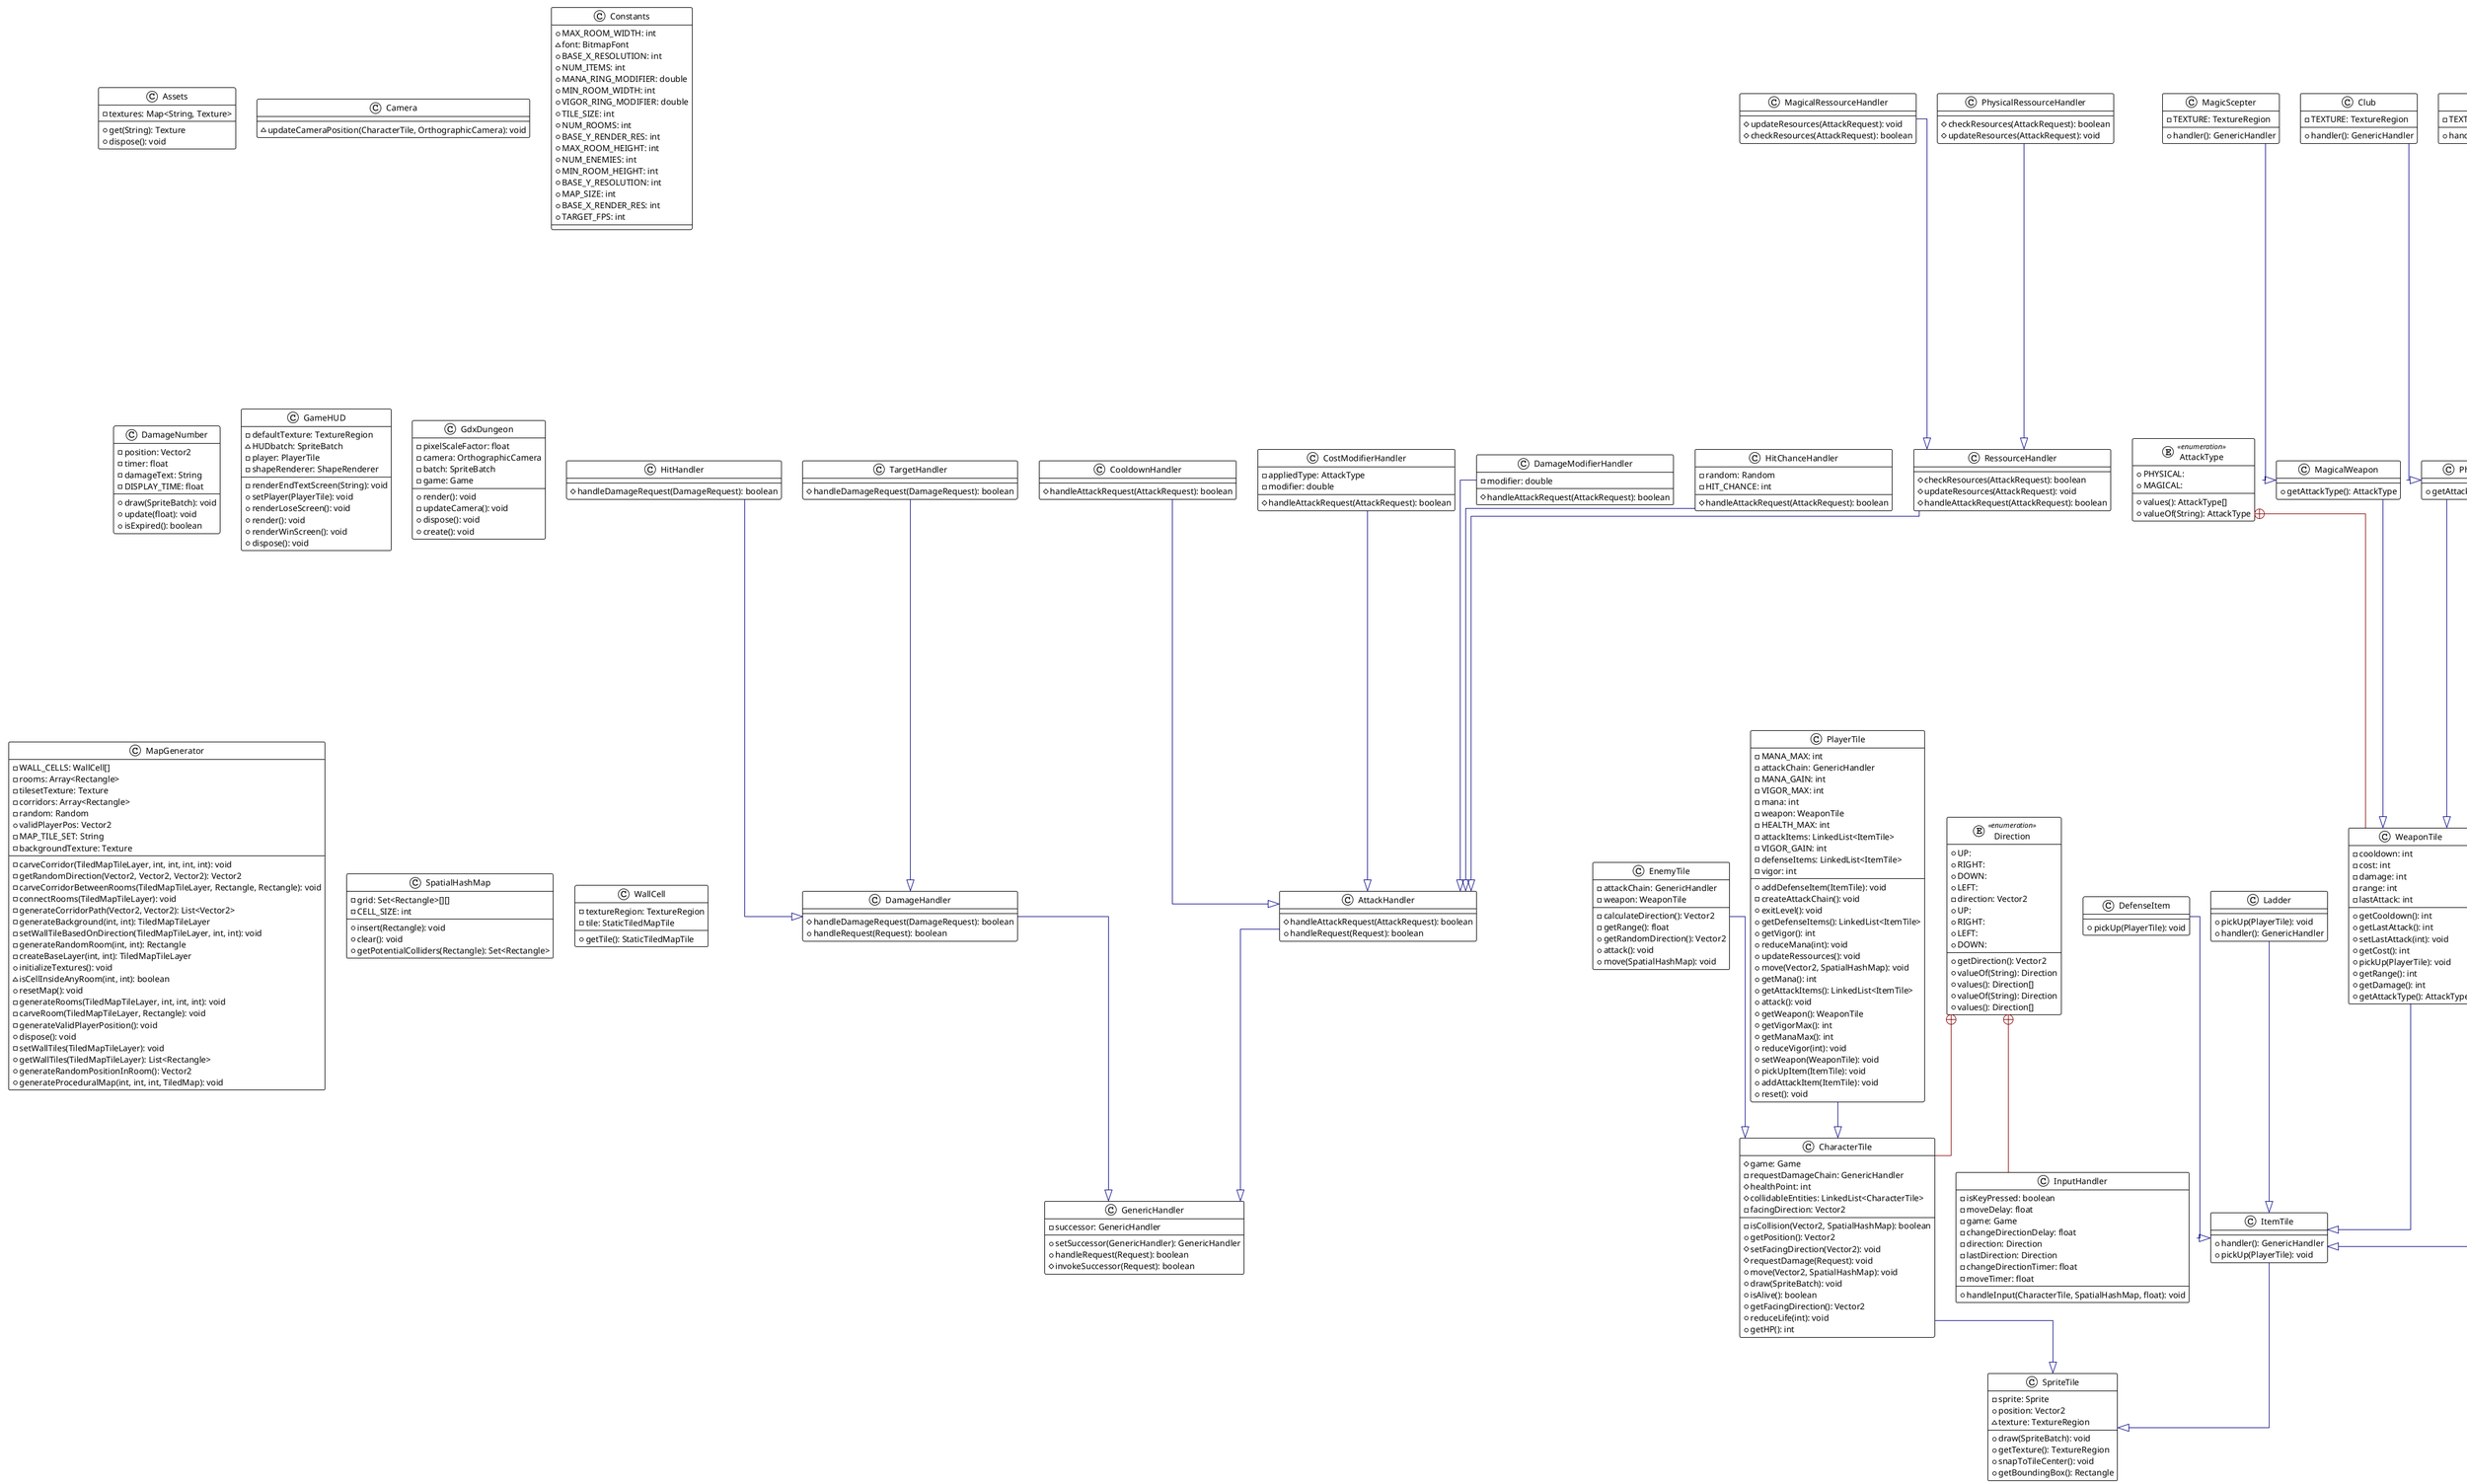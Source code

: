 @startuml

!theme plain
top to bottom direction
skinparam linetype ortho

class Assets {
  - textures: Map<String, Texture>
  + get(String): Texture
  + dispose(): void
}
class AttackHandler {
  # handleAttackRequest(AttackRequest): boolean
  + handleRequest(Request): boolean
}
class AttackItem {
  + pickUp(PlayerTile): void
}
class AttackRequest {
  - weaponDamage: int
  - weaponLastAttack: long
  - attackType: AttackType
  - weaponCooldown: int
  - player: PlayerTile
  - weaponCost: int
  - timeAttack: int
  + getWeaponDamage(): int
  + getWeaponLastAttack(): long
  + modifyWeaponCost(double): void
  + modifyWeaponDamage(double): void
  + getTimeAttack(): int
  + getPlayer(): PlayerTile
  + getWeaponCooldown(): int
  + getAttackType(): AttackType
  + getWeaponCost(): int
}
enum AttackType << enumeration >> {
  + PHYSICAL: 
  + MAGICAL: 
  + values(): AttackType[]
  + valueOf(String): AttackType
}
class Camera {
  ~ updateCameraPosition(CharacterTile, OrthographicCamera): void
}
class CharacterTile {
  # game: Game
  - requestDamageChain: GenericHandler
  # healthPoint: int
  # collidableEntities: LinkedList<CharacterTile>
  - facingDirection: Vector2
  - isCollision(Vector2, SpatialHashMap): boolean
  + getPosition(): Vector2
  # setFacingDirection(Vector2): void
  # requestDamage(Request): void
  + move(Vector2, SpatialHashMap): void
  + draw(SpriteBatch): void
  + isAlive(): boolean
  + getFacingDirection(): Vector2
  + reduceLife(int): void
  + getHP(): int
}
class Club {
  - TEXTURE: TextureRegion
  + handler(): GenericHandler
}
class Constants {
  + MAX_ROOM_WIDTH: int
  ~ font: BitmapFont
  + BASE_X_RESOLUTION: int
  + NUM_ITEMS: int
  + MANA_RING_MODIFIER: double
  + MIN_ROOM_WIDTH: int
  + VIGOR_RING_MODIFIER: double
  + TILE_SIZE: int
  + NUM_ROOMS: int
  + BASE_Y_RENDER_RES: int
  + MAX_ROOM_HEIGHT: int
  + NUM_ENEMIES: int
  + MIN_ROOM_HEIGHT: int
  + BASE_Y_RESOLUTION: int
  + MAP_SIZE: int
  + BASE_X_RENDER_RES: int
  + TARGET_FPS: int
}
class CooldownHandler {
  # handleAttackRequest(AttackRequest): boolean
}
class CostModifierHandler {
  - appliedType: AttackType
  - modifier: double
  # handleAttackRequest(AttackRequest): boolean
}
class DamageHandler {
  # handleDamageRequest(DamageRequest): boolean
  + handleRequest(Request): boolean
}
class DamageModifierHandler {
  - modifier: double
  # handleAttackRequest(AttackRequest): boolean
}
class DamageNumber {
  - position: Vector2
  - timer: float
  - damageText: String
  - DISPLAY_TIME: float
  + draw(SpriteBatch): void
  + update(float): void
  + isExpired(): boolean
}
class DamageRequest {
  - damage: int
  - targets: LinkedList<CharacterTile>
  - positionsAttacked: LinkedList<Vector2>
  - collidableEntities: LinkedList<CharacterTile>
  + modifyDamage(int): void
  + getTargets(): List<CharacterTile>
  + getDamage(): int
  + getCollidableEntities(): List<CharacterTile>
  + getPositionsAttacked(): List<Vector2>
  + addTarget(CharacterTile): void
}
class DamageRing {
  - TEXTURE: TextureRegion
  + handler(): GenericHandler
}
class DefenseItem {
  + pickUp(PlayerTile): void
}
enum Direction << enumeration >> {
  + UP: 
  + RIGHT: 
  + DOWN: 
  + LEFT: 
  - direction: Vector2
  + getDirection(): Vector2
  + valueOf(String): Direction
  + values(): Direction[]
}
enum Direction << enumeration >> {
  + UP: 
  + RIGHT: 
  + LEFT: 
  + DOWN: 
  + valueOf(String): Direction
  + values(): Direction[]
}
class EnemyTile {
  - attackChain: GenericHandler
  - weapon: WeaponTile
  - calculateDirection(): Vector2
  - getRange(): float
  + getRandomDirection(): Vector2
  + attack(): void
  + move(SpatialHashMap): void
}
class Fist {
  - TEXTURE: TextureRegion
  + handler(): GenericHandler
}
class Game {
  - mapGenerator: MapGenerator
  - isGameWon: boolean
  - inputHandler: InputHandler
  - player: PlayerTile
  - damageNumbers: LinkedList<DamageNumber>
  - map: TiledMap
  - enemies: LinkedList<EnemyTile>
  - itemCreators: ItemCreator[]
  - isGameOver: boolean
  - items: LinkedList<ItemTile>
  - step: int
  - gameHUD: GameHUD
  - collidableEntities: LinkedList<CharacterTile>
  - spatialHashMap: SpatialHashMap
  - mapRenderer: OrthogonalTiledMapRenderer
  - initializeCollisionDetection(): void
  - generateEnemies(): void
  + getSpatialHashMap(): SpatialHashMap
  + isGameOver(): boolean
  + getItems(): LinkedList<ItemTile>
  + render(SpriteBatch): void
  + resetGame(): void
  + getStep(): int
  ~ getMapRenderer(): OrthogonalTiledMapRenderer
  + exitLevel(): void
  - generateItems(): void
  + updateStep(): void
  + dispose(): void
  - generateExit(): void
  + isGameWon(): boolean
  + initializeGame(): void
  + getInputHandler(): InputHandler
  + getPlayer(): PlayerTile
  + addDamageNumber(DamageNumber): void
  + getGameHUD(): GameHUD
}
class GameHUD {
  - defaultTexture: TextureRegion
  ~ HUDbatch: SpriteBatch
  - player: PlayerTile
  - shapeRenderer: ShapeRenderer
  - renderEndTextScreen(String): void
  + setPlayer(PlayerTile): void
  + renderLoseScreen(): void
  + render(): void
  + renderWinScreen(): void
  + dispose(): void
}
class GdxDungeon {
  - pixelScaleFactor: float
  - camera: OrthographicCamera
  - batch: SpriteBatch
  - game: Game
  + render(): void
  - updateCamera(): void
  + dispose(): void
  + create(): void
}
class GenericHandler {
  - successor: GenericHandler
  + setSuccessor(GenericHandler): GenericHandler
  + handleRequest(Request): boolean
  # invokeSuccessor(Request): boolean
}
class HitChanceHandler {
  - random: Random
  - HIT_CHANCE: int
  # handleAttackRequest(AttackRequest): boolean
}
class HitHandler {
  # handleDamageRequest(DamageRequest): boolean
}
class InputHandler {
  - isKeyPressed: boolean
  - moveDelay: float
  - game: Game
  - changeDirectionDelay: float
  - direction: Direction
  - lastDirection: Direction
  - changeDirectionTimer: float
  - moveTimer: float
  + handleInput(CharacterTile, SpatialHashMap, float): void
}
interface ItemCreator << interface >> {
  + create(Vector2): ItemTile
}
class ItemTile {
  + handler(): GenericHandler
  + pickUp(PlayerTile): void
}
class Ladder {
  + pickUp(PlayerTile): void
  + handler(): GenericHandler
}
class MagicScepter {
  - TEXTURE: TextureRegion
  + handler(): GenericHandler
}
class MagicalRessourceHandler {
  # updateResources(AttackRequest): void
  # checkResources(AttackRequest): boolean
}
class MagicalWeapon {
  + getAttackType(): AttackType
}
class ManaRing {
  - TEXTURE: TextureRegion
  + handler(): GenericHandler
}
class MapGenerator {
  - WALL_CELLS: WallCell[]
  - rooms: Array<Rectangle>
  - tilesetTexture: Texture
  - corridors: Array<Rectangle>
  - random: Random
  + validPlayerPos: Vector2
  - MAP_TILE_SET: String
  - backgroundTexture: Texture
  - carveCorridor(TiledMapTileLayer, int, int, int, int): void
  - getRandomDirection(Vector2, Vector2, Vector2): Vector2
  - carveCorridorBetweenRooms(TiledMapTileLayer, Rectangle, Rectangle): void
  - connectRooms(TiledMapTileLayer): void
  - generateCorridorPath(Vector2, Vector2): List<Vector2>
  - generateBackground(int, int): TiledMapTileLayer
  - setWallTileBasedOnDirection(TiledMapTileLayer, int, int): void
  - generateRandomRoom(int, int): Rectangle
  - createBaseLayer(int, int): TiledMapTileLayer
  + initializeTextures(): void
  ~ isCellInsideAnyRoom(int, int): boolean
  + resetMap(): void
  - generateRooms(TiledMapTileLayer, int, int, int): void
  - carveRoom(TiledMapTileLayer, Rectangle): void
  - generateValidPlayerPosition(): void
  + dispose(): void
  - setWallTiles(TiledMapTileLayer): void
  + getWallTiles(TiledMapTileLayer): List<Rectangle>
  + generateRandomPositionInRoom(): Vector2
  + generateProceduralMap(int, int, int, TiledMap): void
}
class PhysicalRessourceHandler {
  # checkResources(AttackRequest): boolean
  # updateResources(AttackRequest): void
}
class PhysicalWeapon {
  + getAttackType(): AttackType
}
class PlayerTile {
  - MANA_MAX: int
  - attackChain: GenericHandler
  - MANA_GAIN: int
  - VIGOR_MAX: int
  - mana: int
  - weapon: WeaponTile
  - HEALTH_MAX: int
  - attackItems: LinkedList<ItemTile>
  - VIGOR_GAIN: int
  - defenseItems: LinkedList<ItemTile>
  - vigor: int
  + addDefenseItem(ItemTile): void
  - createAttackChain(): void
  + exitLevel(): void
  + getDefenseItems(): LinkedList<ItemTile>
  + getVigor(): int
  + reduceMana(int): void
  + updateRessources(): void
  + move(Vector2, SpatialHashMap): void
  + getMana(): int
  + getAttackItems(): LinkedList<ItemTile>
  + attack(): void
  + getWeapon(): WeaponTile
  + getVigorMax(): int
  + getManaMax(): int
  + reduceVigor(int): void
  + setWeapon(WeaponTile): void
  + pickUpItem(ItemTile): void
  + addAttackItem(ItemTile): void
  + reset(): void
}
interface Request << interface >>
class RessourceHandler {
  # checkResources(AttackRequest): boolean
  # updateResources(AttackRequest): void
  # handleAttackRequest(AttackRequest): boolean
}
class SpatialHashMap {
  - grid: Set<Rectangle>[][]
  - CELL_SIZE: int
  + insert(Rectangle): void
  + clear(): void
  + getPotentialColliders(Rectangle): Set<Rectangle>
}
class SpriteTile {
  - sprite: Sprite
  + position: Vector2
  ~ texture: TextureRegion
  + draw(SpriteBatch): void
  + getTexture(): TextureRegion
  + snapToTileCenter(): void
  + getBoundingBox(): Rectangle
}
class Sword {
  - TEXTURE: TextureRegion
  + handler(): GenericHandler
}
class TargetHandler {
  # handleDamageRequest(DamageRequest): boolean
}
class VigorRing {
  - TEXTURE: TextureRegion
  + handler(): GenericHandler
}
class WallCell {
  - textureRegion: TextureRegion
  - tile: StaticTiledMapTile
  + getTile(): StaticTiledMapTile
}
class WeaponTile {
  - cooldown: int
  - cost: int
  - damage: int
  - range: int
  - lastAttack: int
  + getCooldown(): int
  + getLastAttack(): int
  + setLastAttack(int): void
  + getCost(): int
  + pickUp(PlayerTile): void
  + getRange(): int
  + getDamage(): int
  + getAttackType(): AttackType
}

AttackHandler             -[#000082,plain]-^  GenericHandler           
AttackItem                -[#000082,plain]-^  ItemTile                 
AttackRequest             -[#008200,dashed]-^  Request                  
AttackType                +-[#820000,plain]-  WeaponTile               
CharacterTile             -[#000082,plain]-^  SpriteTile               
Club                      -[#000082,plain]-^  PhysicalWeapon           
CooldownHandler           -[#000082,plain]-^  AttackHandler            
CostModifierHandler       -[#000082,plain]-^  AttackHandler            
DamageHandler             -[#000082,plain]-^  GenericHandler           
DamageModifierHandler     -[#000082,plain]-^  AttackHandler            
DamageRequest             -[#008200,dashed]-^  Request                  
DamageRing                -[#000082,plain]-^  AttackItem               
DefenseItem               -[#000082,plain]-^  ItemTile                 
Direction                 +-[#820000,plain]-  CharacterTile            
Direction                 +-[#820000,plain]-  InputHandler             
EnemyTile                 -[#000082,plain]-^  CharacterTile            
Fist                      -[#000082,plain]-^  PhysicalWeapon           
HitChanceHandler          -[#000082,plain]-^  AttackHandler            
HitHandler                -[#000082,plain]-^  DamageHandler            
ItemCreator               +-[#820000,plain]-  Game                     
ItemTile                  -[#000082,plain]-^  SpriteTile               
Ladder                    -[#000082,plain]-^  ItemTile                 
MagicScepter              -[#000082,plain]-^  MagicalWeapon            
MagicalRessourceHandler   -[#000082,plain]-^  RessourceHandler         
MagicalWeapon             -[#000082,plain]-^  WeaponTile               
ManaRing                  -[#000082,plain]-^  AttackItem               
PhysicalRessourceHandler  -[#000082,plain]-^  RessourceHandler         
PhysicalWeapon            -[#000082,plain]-^  WeaponTile               
PlayerTile                -[#000082,plain]-^  CharacterTile            
RessourceHandler          -[#000082,plain]-^  AttackHandler            
Sword                     -[#000082,plain]-^  PhysicalWeapon           
TargetHandler             -[#000082,plain]-^  DamageHandler            
VigorRing                 -[#000082,plain]-^  AttackItem               
WeaponTile                -[#000082,plain]-^  ItemTile                 
@enduml
